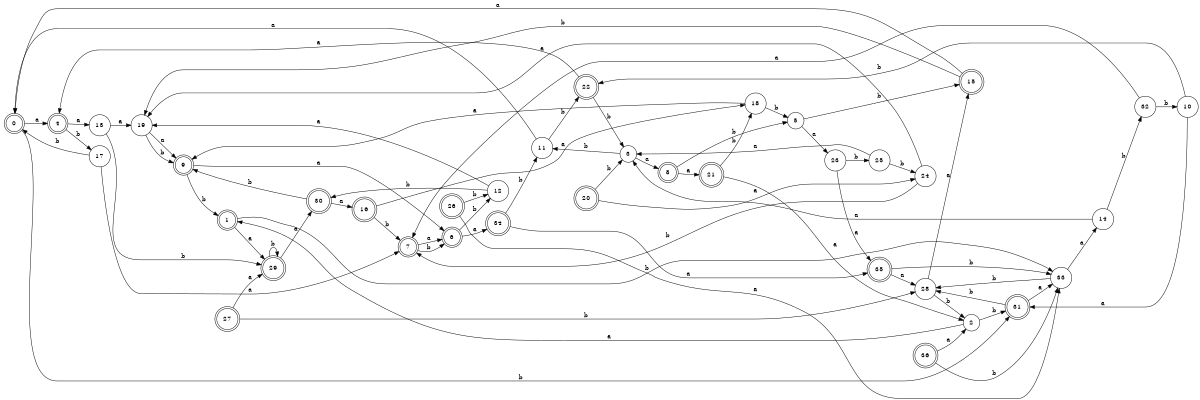 digraph n30_2 {
__start0 [label="" shape="none"];

rankdir=LR;
size="8,5";

s0 [style="rounded,filled", color="black", fillcolor="white" shape="doublecircle", label="0"];
s1 [style="rounded,filled", color="black", fillcolor="white" shape="doublecircle", label="1"];
s2 [style="filled", color="black", fillcolor="white" shape="circle", label="2"];
s3 [style="filled", color="black", fillcolor="white" shape="circle", label="3"];
s4 [style="rounded,filled", color="black", fillcolor="white" shape="doublecircle", label="4"];
s5 [style="filled", color="black", fillcolor="white" shape="circle", label="5"];
s6 [style="rounded,filled", color="black", fillcolor="white" shape="doublecircle", label="6"];
s7 [style="rounded,filled", color="black", fillcolor="white" shape="doublecircle", label="7"];
s8 [style="rounded,filled", color="black", fillcolor="white" shape="doublecircle", label="8"];
s9 [style="rounded,filled", color="black", fillcolor="white" shape="doublecircle", label="9"];
s10 [style="filled", color="black", fillcolor="white" shape="circle", label="10"];
s11 [style="filled", color="black", fillcolor="white" shape="circle", label="11"];
s12 [style="filled", color="black", fillcolor="white" shape="circle", label="12"];
s13 [style="filled", color="black", fillcolor="white" shape="circle", label="13"];
s14 [style="filled", color="black", fillcolor="white" shape="circle", label="14"];
s15 [style="rounded,filled", color="black", fillcolor="white" shape="doublecircle", label="15"];
s16 [style="rounded,filled", color="black", fillcolor="white" shape="doublecircle", label="16"];
s17 [style="filled", color="black", fillcolor="white" shape="circle", label="17"];
s18 [style="filled", color="black", fillcolor="white" shape="circle", label="18"];
s19 [style="filled", color="black", fillcolor="white" shape="circle", label="19"];
s20 [style="rounded,filled", color="black", fillcolor="white" shape="doublecircle", label="20"];
s21 [style="rounded,filled", color="black", fillcolor="white" shape="doublecircle", label="21"];
s22 [style="rounded,filled", color="black", fillcolor="white" shape="doublecircle", label="22"];
s23 [style="filled", color="black", fillcolor="white" shape="circle", label="23"];
s24 [style="filled", color="black", fillcolor="white" shape="circle", label="24"];
s25 [style="filled", color="black", fillcolor="white" shape="circle", label="25"];
s26 [style="rounded,filled", color="black", fillcolor="white" shape="doublecircle", label="26"];
s27 [style="rounded,filled", color="black", fillcolor="white" shape="doublecircle", label="27"];
s28 [style="filled", color="black", fillcolor="white" shape="circle", label="28"];
s29 [style="rounded,filled", color="black", fillcolor="white" shape="doublecircle", label="29"];
s30 [style="rounded,filled", color="black", fillcolor="white" shape="doublecircle", label="30"];
s31 [style="rounded,filled", color="black", fillcolor="white" shape="doublecircle", label="31"];
s32 [style="filled", color="black", fillcolor="white" shape="circle", label="32"];
s33 [style="filled", color="black", fillcolor="white" shape="circle", label="33"];
s34 [style="rounded,filled", color="black", fillcolor="white" shape="doublecircle", label="34"];
s35 [style="rounded,filled", color="black", fillcolor="white" shape="doublecircle", label="35"];
s36 [style="rounded,filled", color="black", fillcolor="white" shape="doublecircle", label="36"];
s0 -> s4 [label="a"];
s0 -> s31 [label="b"];
s1 -> s29 [label="a"];
s1 -> s33 [label="b"];
s2 -> s1 [label="a"];
s2 -> s31 [label="b"];
s3 -> s8 [label="a"];
s3 -> s11 [label="b"];
s4 -> s13 [label="a"];
s4 -> s17 [label="b"];
s5 -> s23 [label="a"];
s5 -> s15 [label="b"];
s6 -> s34 [label="a"];
s6 -> s12 [label="b"];
s7 -> s6 [label="a"];
s7 -> s6 [label="b"];
s8 -> s21 [label="a"];
s8 -> s5 [label="b"];
s9 -> s6 [label="a"];
s9 -> s1 [label="b"];
s10 -> s31 [label="a"];
s10 -> s22 [label="b"];
s11 -> s0 [label="a"];
s11 -> s22 [label="b"];
s12 -> s19 [label="a"];
s12 -> s30 [label="b"];
s13 -> s19 [label="a"];
s13 -> s29 [label="b"];
s14 -> s3 [label="a"];
s14 -> s32 [label="b"];
s15 -> s0 [label="a"];
s15 -> s19 [label="b"];
s16 -> s18 [label="a"];
s16 -> s7 [label="b"];
s17 -> s7 [label="a"];
s17 -> s0 [label="b"];
s18 -> s9 [label="a"];
s18 -> s5 [label="b"];
s19 -> s9 [label="a"];
s19 -> s9 [label="b"];
s20 -> s24 [label="a"];
s20 -> s3 [label="b"];
s21 -> s2 [label="a"];
s21 -> s18 [label="b"];
s22 -> s4 [label="a"];
s22 -> s3 [label="b"];
s23 -> s35 [label="a"];
s23 -> s25 [label="b"];
s24 -> s19 [label="a"];
s24 -> s7 [label="b"];
s25 -> s3 [label="a"];
s25 -> s24 [label="b"];
s26 -> s33 [label="a"];
s26 -> s12 [label="b"];
s27 -> s29 [label="a"];
s27 -> s28 [label="b"];
s28 -> s15 [label="a"];
s28 -> s2 [label="b"];
s29 -> s30 [label="a"];
s29 -> s29 [label="b"];
s30 -> s16 [label="a"];
s30 -> s9 [label="b"];
s31 -> s33 [label="a"];
s31 -> s28 [label="b"];
s32 -> s7 [label="a"];
s32 -> s10 [label="b"];
s33 -> s14 [label="a"];
s33 -> s28 [label="b"];
s34 -> s35 [label="a"];
s34 -> s11 [label="b"];
s35 -> s28 [label="a"];
s35 -> s33 [label="b"];
s36 -> s2 [label="a"];
s36 -> s33 [label="b"];

}